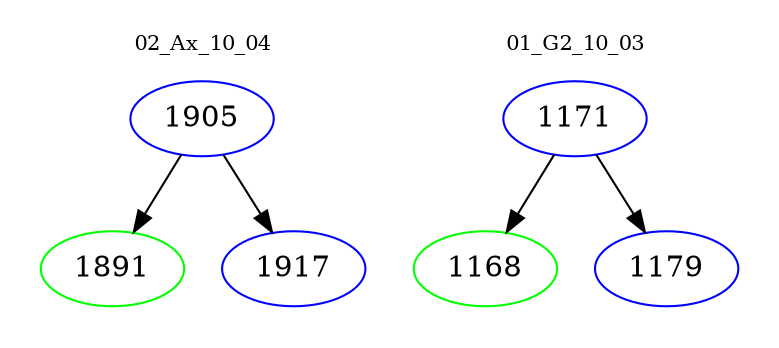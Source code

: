 digraph{
subgraph cluster_0 {
color = white
label = "02_Ax_10_04";
fontsize=10;
T0_1905 [label="1905", color="blue"]
T0_1905 -> T0_1891 [color="black"]
T0_1891 [label="1891", color="green"]
T0_1905 -> T0_1917 [color="black"]
T0_1917 [label="1917", color="blue"]
}
subgraph cluster_1 {
color = white
label = "01_G2_10_03";
fontsize=10;
T1_1171 [label="1171", color="blue"]
T1_1171 -> T1_1168 [color="black"]
T1_1168 [label="1168", color="green"]
T1_1171 -> T1_1179 [color="black"]
T1_1179 [label="1179", color="blue"]
}
}
